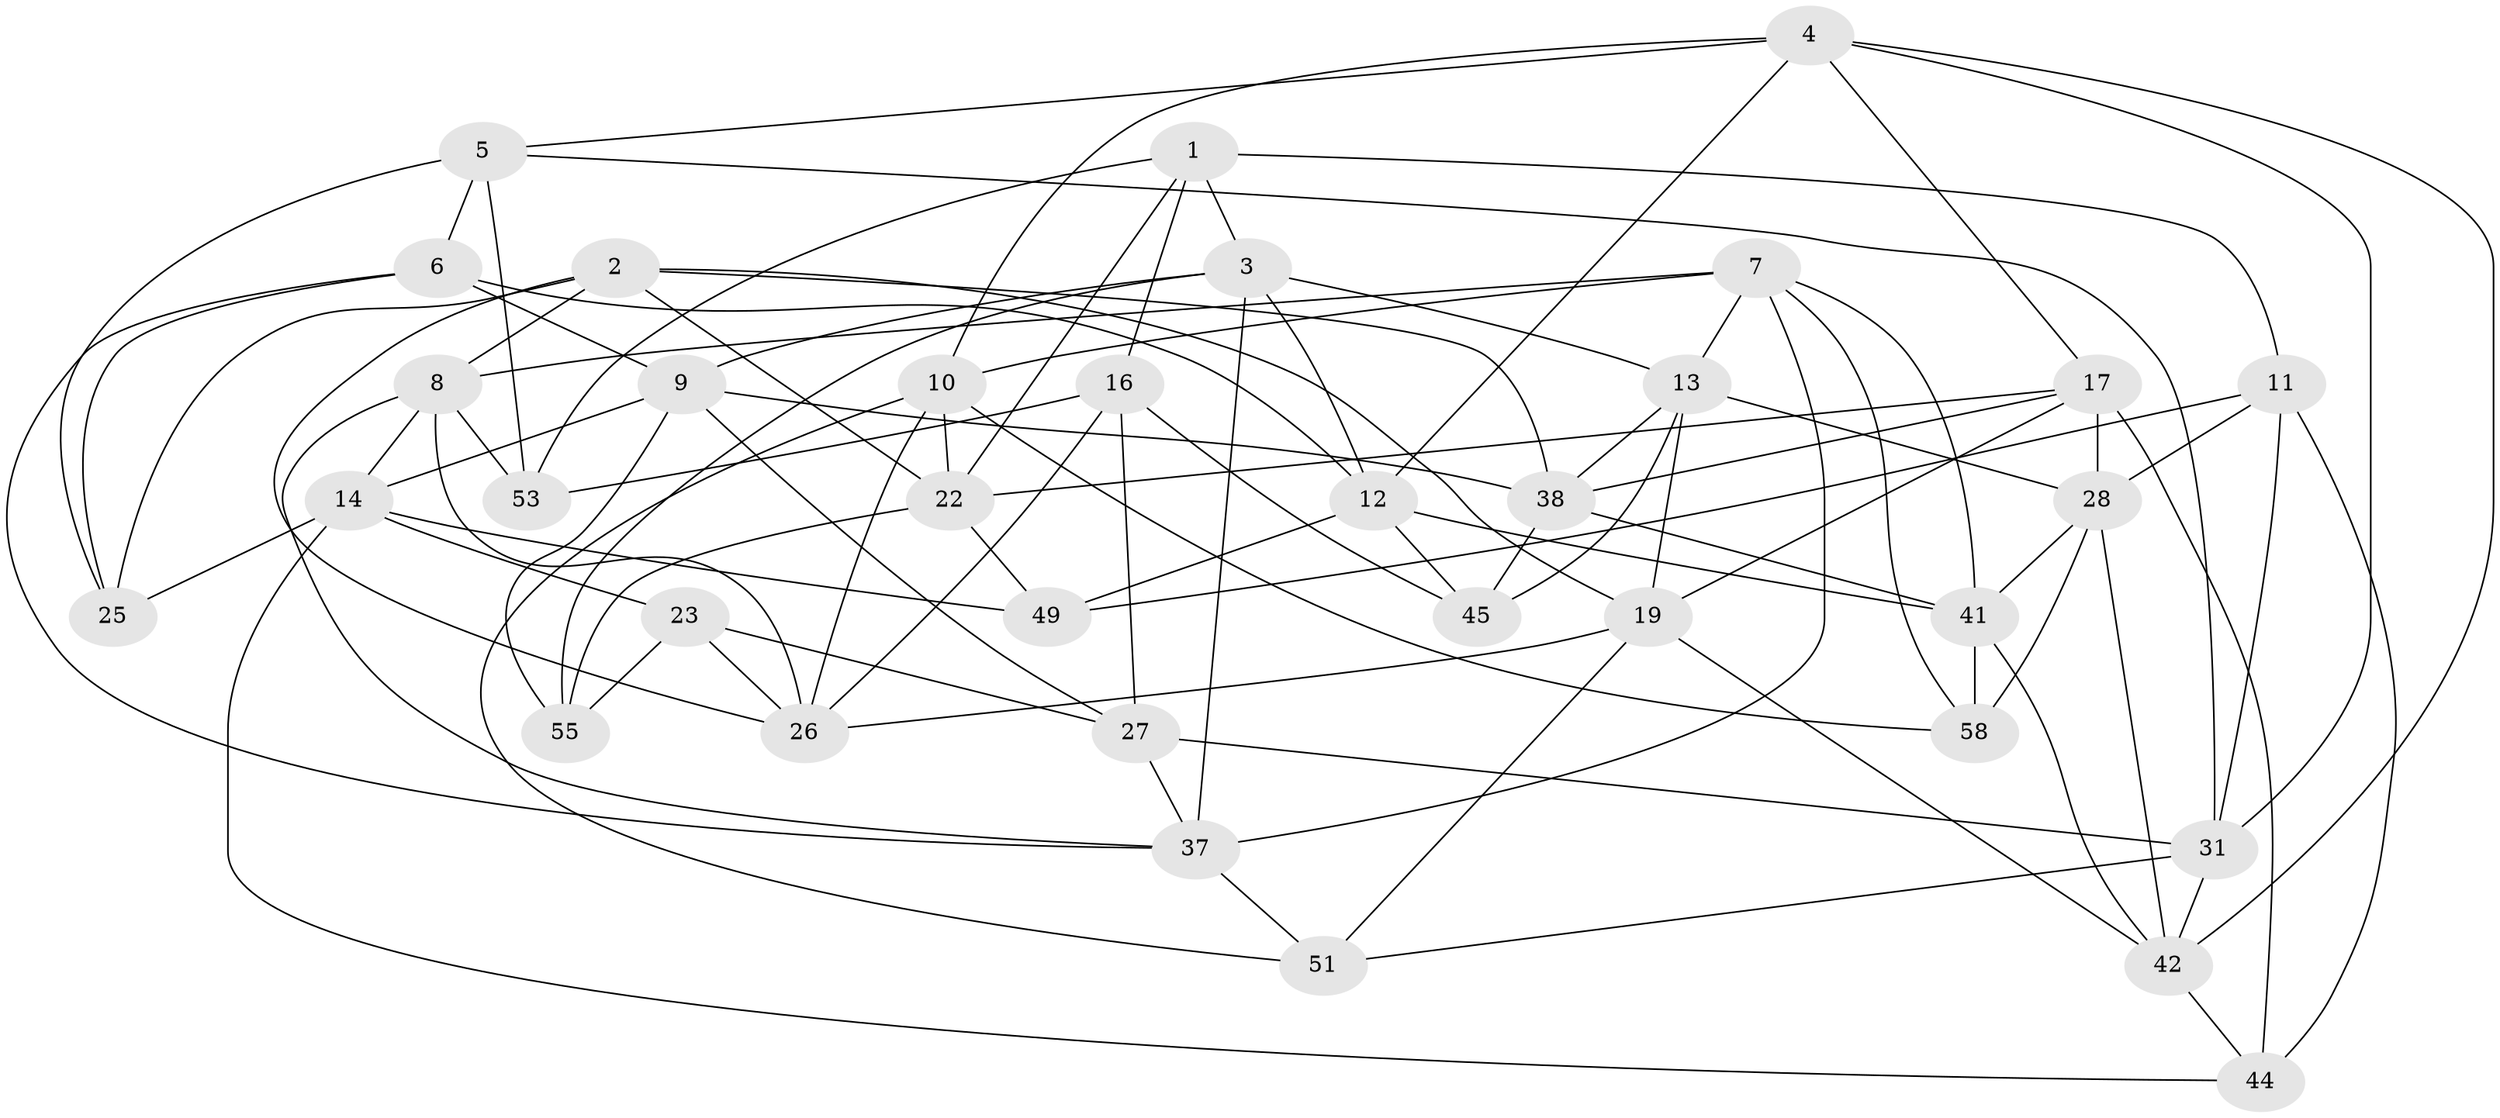 // Generated by graph-tools (version 1.1) at 2025/52/02/27/25 19:52:30]
// undirected, 35 vertices, 93 edges
graph export_dot {
graph [start="1"]
  node [color=gray90,style=filled];
  1 [super="+48"];
  2 [super="+54"];
  3 [super="+30"];
  4 [super="+35"];
  5 [super="+18"];
  6 [super="+20"];
  7 [super="+52"];
  8 [super="+36"];
  9 [super="+24"];
  10 [super="+39"];
  11 [super="+21"];
  12 [super="+15"];
  13 [super="+43"];
  14 [super="+32"];
  16 [super="+61"];
  17 [super="+40"];
  19 [super="+29"];
  22 [super="+60"];
  23;
  25;
  26 [super="+34"];
  27 [super="+33"];
  28 [super="+59"];
  31 [super="+57"];
  37 [super="+50"];
  38 [super="+56"];
  41 [super="+47"];
  42 [super="+46"];
  44;
  45;
  49;
  51;
  53;
  55;
  58;
  1 -- 11 [weight=2];
  1 -- 53;
  1 -- 3;
  1 -- 22;
  1 -- 16;
  2 -- 25;
  2 -- 19;
  2 -- 8;
  2 -- 26;
  2 -- 38;
  2 -- 22;
  3 -- 55;
  3 -- 12;
  3 -- 37;
  3 -- 13;
  3 -- 9;
  4 -- 5;
  4 -- 17;
  4 -- 10;
  4 -- 12;
  4 -- 42;
  4 -- 31;
  5 -- 53;
  5 -- 6 [weight=2];
  5 -- 25;
  5 -- 31;
  6 -- 37;
  6 -- 9;
  6 -- 25;
  6 -- 12;
  7 -- 41;
  7 -- 37;
  7 -- 8;
  7 -- 58;
  7 -- 13;
  7 -- 10;
  8 -- 37;
  8 -- 26;
  8 -- 53;
  8 -- 14;
  9 -- 55;
  9 -- 38;
  9 -- 14;
  9 -- 27;
  10 -- 51;
  10 -- 26;
  10 -- 58;
  10 -- 22;
  11 -- 31;
  11 -- 28;
  11 -- 44;
  11 -- 49;
  12 -- 49;
  12 -- 45;
  12 -- 41;
  13 -- 19;
  13 -- 45;
  13 -- 28;
  13 -- 38;
  14 -- 25;
  14 -- 49;
  14 -- 44;
  14 -- 23;
  16 -- 53;
  16 -- 26;
  16 -- 27 [weight=2];
  16 -- 45;
  17 -- 44;
  17 -- 28;
  17 -- 22;
  17 -- 38;
  17 -- 19;
  19 -- 51;
  19 -- 26;
  19 -- 42;
  22 -- 49;
  22 -- 55;
  23 -- 55;
  23 -- 26;
  23 -- 27;
  27 -- 31;
  27 -- 37;
  28 -- 58;
  28 -- 41;
  28 -- 42;
  31 -- 42;
  31 -- 51;
  37 -- 51;
  38 -- 45;
  38 -- 41;
  41 -- 58;
  41 -- 42;
  42 -- 44;
}
